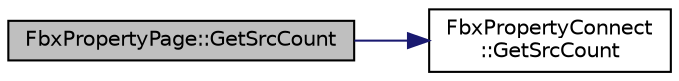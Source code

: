 digraph "FbxPropertyPage::GetSrcCount"
{
  edge [fontname="Helvetica",fontsize="10",labelfontname="Helvetica",labelfontsize="10"];
  node [fontname="Helvetica",fontsize="10",shape=record];
  rankdir="LR";
  Node208 [label="FbxPropertyPage::GetSrcCount",height=0.2,width=0.4,color="black", fillcolor="grey75", style="filled", fontcolor="black"];
  Node208 -> Node209 [color="midnightblue",fontsize="10",style="solid",fontname="Helvetica"];
  Node209 [label="FbxPropertyConnect\l::GetSrcCount",height=0.2,width=0.4,color="black", fillcolor="white", style="filled",URL="$class_fbx_property_connect.html#a44f9ad9bc5eb7d3127a506fa8e2ea244"];
}

